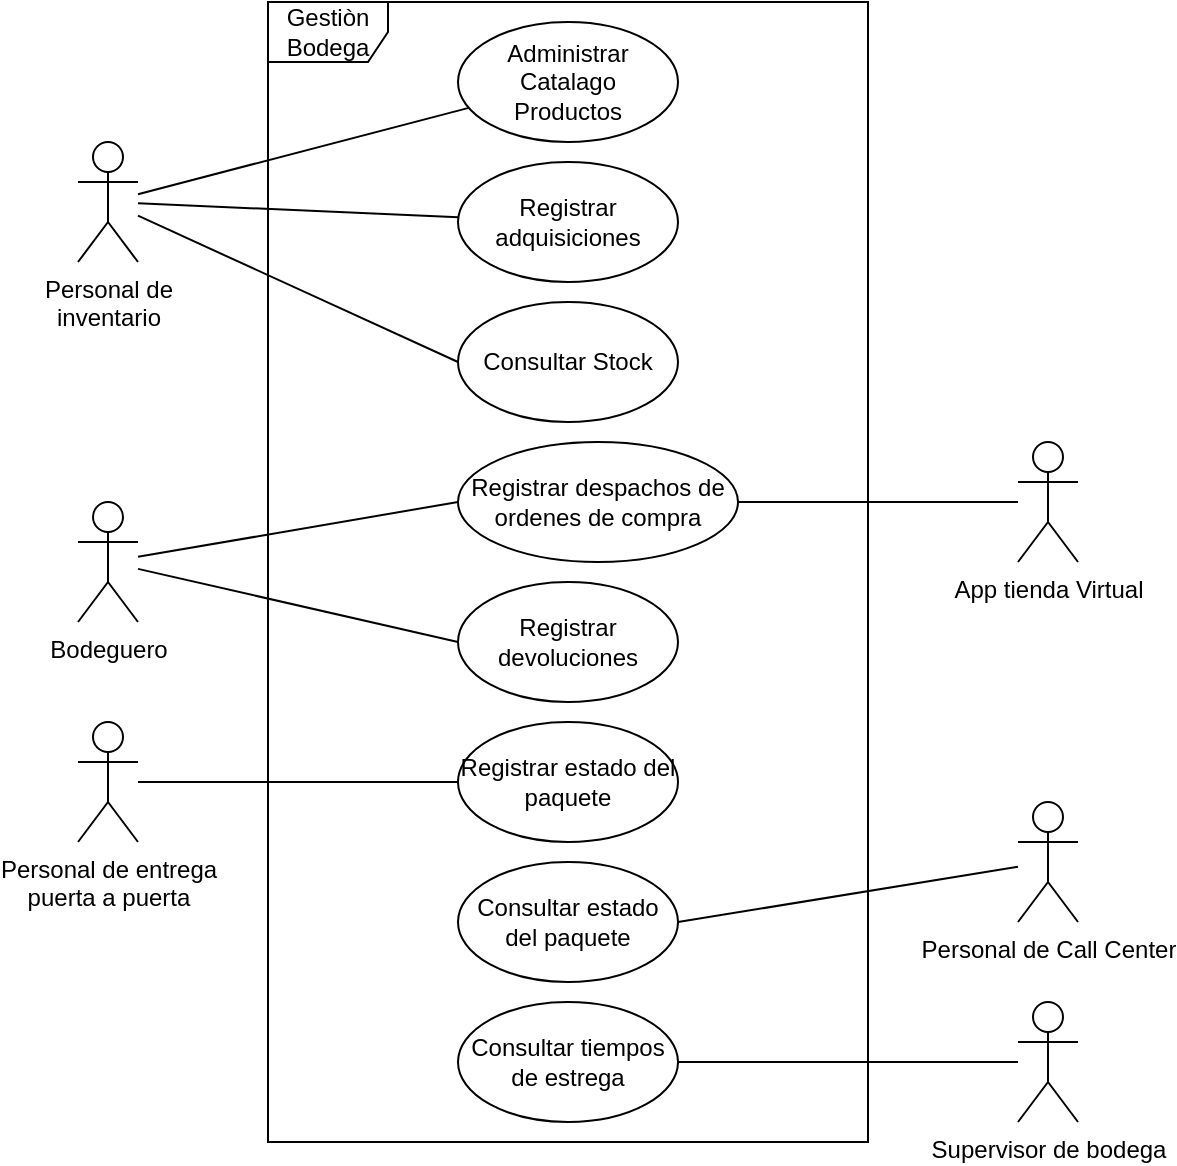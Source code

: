 <mxfile version="19.0.2" type="device" pages="2"><diagram id="xS2_nZfm4d5Nau681Wwa" name="Gestión Bodega"><mxGraphModel dx="1038" dy="513" grid="1" gridSize="10" guides="1" tooltips="1" connect="1" arrows="1" fold="1" page="1" pageScale="1" pageWidth="827" pageHeight="1169" math="0" shadow="0"><root><mxCell id="0"/><mxCell id="1" parent="0"/><mxCell id="oxpy92tanvjmU7CoPHRF-19" style="rounded=0;orthogonalLoop=1;jettySize=auto;html=1;endArrow=none;endFill=0;" edge="1" parent="1" source="oxpy92tanvjmU7CoPHRF-1" target="oxpy92tanvjmU7CoPHRF-2"><mxGeometry relative="1" as="geometry"/></mxCell><mxCell id="oxpy92tanvjmU7CoPHRF-20" style="edgeStyle=none;rounded=0;orthogonalLoop=1;jettySize=auto;html=1;endArrow=none;endFill=0;" edge="1" parent="1" source="oxpy92tanvjmU7CoPHRF-1" target="oxpy92tanvjmU7CoPHRF-3"><mxGeometry relative="1" as="geometry"/></mxCell><mxCell id="oxpy92tanvjmU7CoPHRF-21" style="edgeStyle=none;rounded=0;orthogonalLoop=1;jettySize=auto;html=1;entryX=0;entryY=0.5;entryDx=0;entryDy=0;endArrow=none;endFill=0;" edge="1" parent="1" source="oxpy92tanvjmU7CoPHRF-1" target="oxpy92tanvjmU7CoPHRF-6"><mxGeometry relative="1" as="geometry"/></mxCell><mxCell id="oxpy92tanvjmU7CoPHRF-1" value="Personal de &lt;br&gt;inventario" style="shape=umlActor;verticalLabelPosition=bottom;verticalAlign=top;html=1;" vertex="1" parent="1"><mxGeometry x="130" y="100" width="30" height="60" as="geometry"/></mxCell><mxCell id="oxpy92tanvjmU7CoPHRF-2" value="Administrar&lt;br&gt;Catalago&lt;br&gt;Productos" style="ellipse;whiteSpace=wrap;html=1;" vertex="1" parent="1"><mxGeometry x="320" y="40" width="110" height="60" as="geometry"/></mxCell><mxCell id="oxpy92tanvjmU7CoPHRF-3" value="Registrar adquisiciones" style="ellipse;whiteSpace=wrap;html=1;" vertex="1" parent="1"><mxGeometry x="320" y="110" width="110" height="60" as="geometry"/></mxCell><mxCell id="oxpy92tanvjmU7CoPHRF-4" value="Registrar devoluciones" style="ellipse;whiteSpace=wrap;html=1;" vertex="1" parent="1"><mxGeometry x="320" y="320" width="110" height="60" as="geometry"/></mxCell><mxCell id="oxpy92tanvjmU7CoPHRF-5" value="Registrar despachos de ordenes de compra" style="ellipse;whiteSpace=wrap;html=1;" vertex="1" parent="1"><mxGeometry x="320" y="250" width="140" height="60" as="geometry"/></mxCell><mxCell id="oxpy92tanvjmU7CoPHRF-6" value="Consultar Stock" style="ellipse;whiteSpace=wrap;html=1;" vertex="1" parent="1"><mxGeometry x="320" y="180" width="110" height="60" as="geometry"/></mxCell><mxCell id="oxpy92tanvjmU7CoPHRF-7" value="Registrar estado del paquete" style="ellipse;whiteSpace=wrap;html=1;" vertex="1" parent="1"><mxGeometry x="320" y="390" width="110" height="60" as="geometry"/></mxCell><mxCell id="oxpy92tanvjmU7CoPHRF-8" value="Consultar estado del paquete" style="ellipse;whiteSpace=wrap;html=1;" vertex="1" parent="1"><mxGeometry x="320" y="460" width="110" height="60" as="geometry"/></mxCell><mxCell id="oxpy92tanvjmU7CoPHRF-9" value="Consultar tiempos de estrega" style="ellipse;whiteSpace=wrap;html=1;" vertex="1" parent="1"><mxGeometry x="320" y="530" width="110" height="60" as="geometry"/></mxCell><mxCell id="oxpy92tanvjmU7CoPHRF-22" style="edgeStyle=none;rounded=0;orthogonalLoop=1;jettySize=auto;html=1;entryX=0;entryY=0.5;entryDx=0;entryDy=0;endArrow=none;endFill=0;" edge="1" parent="1" source="oxpy92tanvjmU7CoPHRF-12" target="oxpy92tanvjmU7CoPHRF-5"><mxGeometry relative="1" as="geometry"/></mxCell><mxCell id="oxpy92tanvjmU7CoPHRF-23" style="edgeStyle=none;rounded=0;orthogonalLoop=1;jettySize=auto;html=1;entryX=0;entryY=0.5;entryDx=0;entryDy=0;endArrow=none;endFill=0;" edge="1" parent="1" source="oxpy92tanvjmU7CoPHRF-12" target="oxpy92tanvjmU7CoPHRF-4"><mxGeometry relative="1" as="geometry"/></mxCell><mxCell id="oxpy92tanvjmU7CoPHRF-12" value="Bodeguero" style="shape=umlActor;verticalLabelPosition=bottom;verticalAlign=top;html=1;" vertex="1" parent="1"><mxGeometry x="130" y="280" width="30" height="60" as="geometry"/></mxCell><mxCell id="oxpy92tanvjmU7CoPHRF-24" style="edgeStyle=none;rounded=0;orthogonalLoop=1;jettySize=auto;html=1;entryX=0;entryY=0.5;entryDx=0;entryDy=0;endArrow=none;endFill=0;" edge="1" parent="1" source="oxpy92tanvjmU7CoPHRF-13" target="oxpy92tanvjmU7CoPHRF-7"><mxGeometry relative="1" as="geometry"/></mxCell><mxCell id="oxpy92tanvjmU7CoPHRF-13" value="Personal de entrega&lt;br&gt;puerta a puerta" style="shape=umlActor;verticalLabelPosition=bottom;verticalAlign=top;html=1;" vertex="1" parent="1"><mxGeometry x="130" y="390" width="30" height="60" as="geometry"/></mxCell><mxCell id="oxpy92tanvjmU7CoPHRF-27" style="edgeStyle=none;rounded=0;orthogonalLoop=1;jettySize=auto;html=1;entryX=1;entryY=0.5;entryDx=0;entryDy=0;endArrow=none;endFill=0;" edge="1" parent="1" source="oxpy92tanvjmU7CoPHRF-14" target="oxpy92tanvjmU7CoPHRF-5"><mxGeometry relative="1" as="geometry"/></mxCell><mxCell id="oxpy92tanvjmU7CoPHRF-14" value="App tienda Virtual" style="shape=umlActor;verticalLabelPosition=bottom;verticalAlign=top;html=1;" vertex="1" parent="1"><mxGeometry x="600" y="250" width="30" height="60" as="geometry"/></mxCell><mxCell id="oxpy92tanvjmU7CoPHRF-25" style="edgeStyle=none;rounded=0;orthogonalLoop=1;jettySize=auto;html=1;entryX=1;entryY=0.5;entryDx=0;entryDy=0;endArrow=none;endFill=0;" edge="1" parent="1" source="oxpy92tanvjmU7CoPHRF-15" target="oxpy92tanvjmU7CoPHRF-8"><mxGeometry relative="1" as="geometry"/></mxCell><mxCell id="oxpy92tanvjmU7CoPHRF-15" value="Personal de Call Center" style="shape=umlActor;verticalLabelPosition=bottom;verticalAlign=top;html=1;" vertex="1" parent="1"><mxGeometry x="600" y="430" width="30" height="60" as="geometry"/></mxCell><mxCell id="oxpy92tanvjmU7CoPHRF-26" style="edgeStyle=none;rounded=0;orthogonalLoop=1;jettySize=auto;html=1;entryX=1;entryY=0.5;entryDx=0;entryDy=0;endArrow=none;endFill=0;" edge="1" parent="1" source="oxpy92tanvjmU7CoPHRF-16" target="oxpy92tanvjmU7CoPHRF-9"><mxGeometry relative="1" as="geometry"/></mxCell><mxCell id="oxpy92tanvjmU7CoPHRF-16" value="Supervisor de bodega" style="shape=umlActor;verticalLabelPosition=bottom;verticalAlign=top;html=1;" vertex="1" parent="1"><mxGeometry x="600" y="530" width="30" height="60" as="geometry"/></mxCell><mxCell id="oxpy92tanvjmU7CoPHRF-29" value="Gestiòn Bodega" style="shape=umlFrame;whiteSpace=wrap;html=1;" vertex="1" parent="1"><mxGeometry x="225" y="30" width="300" height="570" as="geometry"/></mxCell></root></mxGraphModel></diagram><diagram name="tienda virtual" id="nJXQU5clLjv4UIFwiGXl"><mxGraphModel dx="1038" dy="513" grid="1" gridSize="10" guides="1" tooltips="1" connect="1" arrows="1" fold="1" page="1" pageScale="1" pageWidth="827" pageHeight="1169" math="0" shadow="0"><root><mxCell id="SsYTr9jCb31hECfSZ82B-0"/><mxCell id="SsYTr9jCb31hECfSZ82B-1" parent="SsYTr9jCb31hECfSZ82B-0"/><mxCell id="SsYTr9jCb31hECfSZ82B-25" value="Tienda virtual" style="shape=umlFrame;whiteSpace=wrap;html=1;" vertex="1" parent="SsYTr9jCb31hECfSZ82B-1"><mxGeometry x="225" y="30" width="425" height="450" as="geometry"/></mxCell><mxCell id="SsYTr9jCb31hECfSZ82B-2" style="rounded=0;orthogonalLoop=1;jettySize=auto;html=1;endArrow=none;endFill=0;" edge="1" parent="SsYTr9jCb31hECfSZ82B-1" source="SsYTr9jCb31hECfSZ82B-5" target="SsYTr9jCb31hECfSZ82B-6"><mxGeometry relative="1" as="geometry"/></mxCell><mxCell id="SsYTr9jCb31hECfSZ82B-3" style="edgeStyle=none;rounded=0;orthogonalLoop=1;jettySize=auto;html=1;endArrow=none;endFill=0;" edge="1" parent="SsYTr9jCb31hECfSZ82B-1" source="SsYTr9jCb31hECfSZ82B-5" target="SsYTr9jCb31hECfSZ82B-7"><mxGeometry relative="1" as="geometry"/></mxCell><mxCell id="SsYTr9jCb31hECfSZ82B-4" style="edgeStyle=none;rounded=0;orthogonalLoop=1;jettySize=auto;html=1;entryX=0;entryY=0.5;entryDx=0;entryDy=0;endArrow=none;endFill=0;" edge="1" parent="SsYTr9jCb31hECfSZ82B-1" source="SsYTr9jCb31hECfSZ82B-5" target="SsYTr9jCb31hECfSZ82B-10"><mxGeometry relative="1" as="geometry"/></mxCell><mxCell id="bRN_Xx3ECRXfXroeaazU-2" style="edgeStyle=none;rounded=0;orthogonalLoop=1;jettySize=auto;html=1;entryX=0;entryY=0.5;entryDx=0;entryDy=0;endArrow=none;endFill=0;" edge="1" parent="SsYTr9jCb31hECfSZ82B-1" source="SsYTr9jCb31hECfSZ82B-5" target="SsYTr9jCb31hECfSZ82B-9"><mxGeometry relative="1" as="geometry"/></mxCell><mxCell id="bRN_Xx3ECRXfXroeaazU-13" style="edgeStyle=none;rounded=0;orthogonalLoop=1;jettySize=auto;html=1;entryX=0;entryY=0.5;entryDx=0;entryDy=0;endArrow=none;endFill=0;" edge="1" parent="SsYTr9jCb31hECfSZ82B-1" source="SsYTr9jCb31hECfSZ82B-5" target="bRN_Xx3ECRXfXroeaazU-12"><mxGeometry relative="1" as="geometry"/></mxCell><mxCell id="SsYTr9jCb31hECfSZ82B-5" value="Cliente" style="shape=umlActor;verticalLabelPosition=bottom;verticalAlign=top;html=1;" vertex="1" parent="SsYTr9jCb31hECfSZ82B-1"><mxGeometry x="130" y="100" width="30" height="60" as="geometry"/></mxCell><mxCell id="bRN_Xx3ECRXfXroeaazU-3" style="edgeStyle=none;rounded=0;orthogonalLoop=1;jettySize=auto;html=1;entryX=0;entryY=0.5;entryDx=0;entryDy=0;endArrow=open;endFill=0;dashed=1;" edge="1" parent="SsYTr9jCb31hECfSZ82B-1" source="SsYTr9jCb31hECfSZ82B-6" target="SsYTr9jCb31hECfSZ82B-8"><mxGeometry relative="1" as="geometry"/></mxCell><mxCell id="bRN_Xx3ECRXfXroeaazU-4" value="&amp;lt;&amp;lt;include&amp;gt;&amp;gt;" style="edgeLabel;html=1;align=center;verticalAlign=middle;resizable=0;points=[];" vertex="1" connectable="0" parent="bRN_Xx3ECRXfXroeaazU-3"><mxGeometry x="-0.267" y="-1" relative="1" as="geometry"><mxPoint as="offset"/></mxGeometry></mxCell><mxCell id="SsYTr9jCb31hECfSZ82B-6" value="Visualizar productos" style="ellipse;whiteSpace=wrap;html=1;" vertex="1" parent="SsYTr9jCb31hECfSZ82B-1"><mxGeometry x="320" y="40" width="110" height="60" as="geometry"/></mxCell><mxCell id="SsYTr9jCb31hECfSZ82B-7" value="Agregar Productos a carrito" style="ellipse;whiteSpace=wrap;html=1;" vertex="1" parent="SsYTr9jCb31hECfSZ82B-1"><mxGeometry x="320" y="110" width="110" height="60" as="geometry"/></mxCell><mxCell id="SsYTr9jCb31hECfSZ82B-8" value="Verificar disponibilidad" style="ellipse;whiteSpace=wrap;html=1;" vertex="1" parent="SsYTr9jCb31hECfSZ82B-1"><mxGeometry x="510" y="90" width="110" height="60" as="geometry"/></mxCell><mxCell id="SsYTr9jCb31hECfSZ82B-9" value="Consultar&amp;nbsp; comprar realizadas" style="ellipse;whiteSpace=wrap;html=1;" vertex="1" parent="SsYTr9jCb31hECfSZ82B-1"><mxGeometry x="320" y="250" width="140" height="60" as="geometry"/></mxCell><mxCell id="bRN_Xx3ECRXfXroeaazU-8" value="&amp;lt;&amp;lt;include&amp;gt;&amp;gt;" style="edgeStyle=none;rounded=0;orthogonalLoop=1;jettySize=auto;html=1;dashed=1;endArrow=open;endFill=0;" edge="1" parent="SsYTr9jCb31hECfSZ82B-1" source="SsYTr9jCb31hECfSZ82B-10" target="bRN_Xx3ECRXfXroeaazU-7"><mxGeometry relative="1" as="geometry"/></mxCell><mxCell id="SsYTr9jCb31hECfSZ82B-10" value="Realizar pago" style="ellipse;whiteSpace=wrap;html=1;" vertex="1" parent="SsYTr9jCb31hECfSZ82B-1"><mxGeometry x="320" y="180" width="110" height="60" as="geometry"/></mxCell><mxCell id="SsYTr9jCb31hECfSZ82B-12" value="Administrar precios y descuentos" style="ellipse;whiteSpace=wrap;html=1;" vertex="1" parent="SsYTr9jCb31hECfSZ82B-1"><mxGeometry x="320" y="400" width="110" height="60" as="geometry"/></mxCell><mxCell id="SsYTr9jCb31hECfSZ82B-21" style="edgeStyle=none;rounded=0;orthogonalLoop=1;jettySize=auto;html=1;entryX=1;entryY=0.5;entryDx=0;entryDy=0;endArrow=none;endFill=0;" edge="1" parent="SsYTr9jCb31hECfSZ82B-1" source="SsYTr9jCb31hECfSZ82B-22" target="SsYTr9jCb31hECfSZ82B-12"><mxGeometry relative="1" as="geometry"/></mxCell><mxCell id="SsYTr9jCb31hECfSZ82B-22" value="Administrador &lt;br&gt;Tienda Virtual" style="shape=umlActor;verticalLabelPosition=bottom;verticalAlign=top;html=1;" vertex="1" parent="SsYTr9jCb31hECfSZ82B-1"><mxGeometry x="720" y="400" width="30" height="60" as="geometry"/></mxCell><mxCell id="bRN_Xx3ECRXfXroeaazU-5" style="edgeStyle=none;rounded=0;orthogonalLoop=1;jettySize=auto;html=1;entryX=0;entryY=0.5;entryDx=0;entryDy=0;endArrow=open;endFill=0;dashed=1;exitX=1;exitY=0.5;exitDx=0;exitDy=0;" edge="1" parent="SsYTr9jCb31hECfSZ82B-1" source="SsYTr9jCb31hECfSZ82B-7" target="SsYTr9jCb31hECfSZ82B-8"><mxGeometry relative="1" as="geometry"><mxPoint x="430.502" y="96.853" as="sourcePoint"/><mxPoint x="520" y="130" as="targetPoint"/></mxGeometry></mxCell><mxCell id="bRN_Xx3ECRXfXroeaazU-6" value="&amp;lt;&amp;lt;include&amp;gt;&amp;gt;" style="edgeLabel;html=1;align=center;verticalAlign=middle;resizable=0;points=[];" vertex="1" connectable="0" parent="bRN_Xx3ECRXfXroeaazU-5"><mxGeometry x="-0.267" y="-1" relative="1" as="geometry"><mxPoint as="offset"/></mxGeometry></mxCell><mxCell id="bRN_Xx3ECRXfXroeaazU-7" value="enviar factura electrónica" style="ellipse;whiteSpace=wrap;html=1;" vertex="1" parent="SsYTr9jCb31hECfSZ82B-1"><mxGeometry x="510" y="180" width="110" height="60" as="geometry"/></mxCell><mxCell id="bRN_Xx3ECRXfXroeaazU-11" value="&amp;lt;&amp;lt;extends&amp;gt;&amp;gt;" style="edgeStyle=none;rounded=0;orthogonalLoop=1;jettySize=auto;html=1;dashed=1;endArrow=open;endFill=0;" edge="1" parent="SsYTr9jCb31hECfSZ82B-1" source="bRN_Xx3ECRXfXroeaazU-10" target="SsYTr9jCb31hECfSZ82B-10"><mxGeometry relative="1" as="geometry"/></mxCell><mxCell id="bRN_Xx3ECRXfXroeaazU-10" value="procesar cupón descuento" style="ellipse;whiteSpace=wrap;html=1;" vertex="1" parent="SsYTr9jCb31hECfSZ82B-1"><mxGeometry x="510" y="250" width="110" height="60" as="geometry"/></mxCell><mxCell id="bRN_Xx3ECRXfXroeaazU-12" value="Consultar tracking paquete" style="ellipse;whiteSpace=wrap;html=1;" vertex="1" parent="SsYTr9jCb31hECfSZ82B-1"><mxGeometry x="320" y="320" width="110" height="60" as="geometry"/></mxCell><mxCell id="bRN_Xx3ECRXfXroeaazU-15" style="edgeStyle=none;rounded=0;orthogonalLoop=1;jettySize=auto;html=1;endArrow=none;endFill=0;" edge="1" parent="SsYTr9jCb31hECfSZ82B-1" source="bRN_Xx3ECRXfXroeaazU-14" target="bRN_Xx3ECRXfXroeaazU-12"><mxGeometry relative="1" as="geometry"/></mxCell><mxCell id="bRN_Xx3ECRXfXroeaazU-14" value="App Gestiòn Bodega" style="shape=umlActor;verticalLabelPosition=bottom;verticalAlign=top;html=1;" vertex="1" parent="SsYTr9jCb31hECfSZ82B-1"><mxGeometry x="710" y="290" width="30" height="60" as="geometry"/></mxCell></root></mxGraphModel></diagram></mxfile>